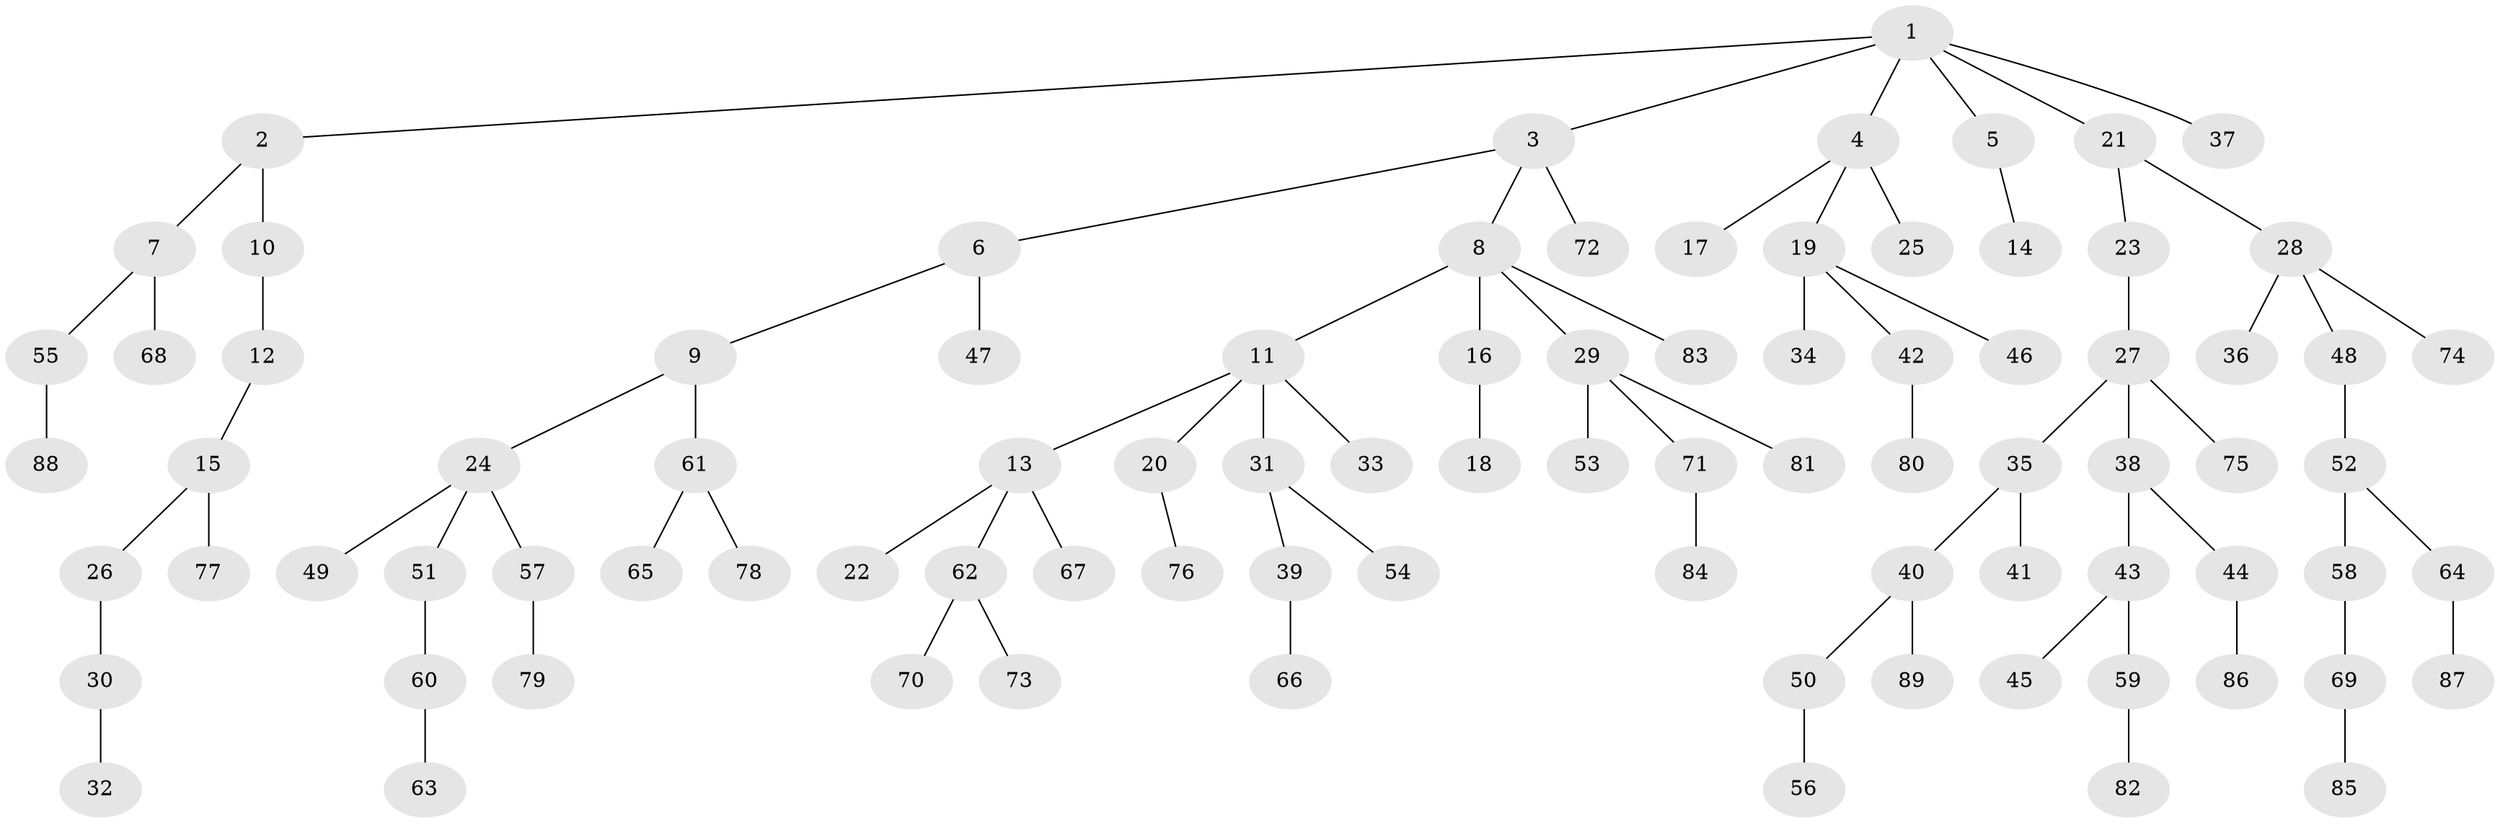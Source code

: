 // Generated by graph-tools (version 1.1) at 2025/50/03/09/25 03:50:23]
// undirected, 89 vertices, 88 edges
graph export_dot {
graph [start="1"]
  node [color=gray90,style=filled];
  1;
  2;
  3;
  4;
  5;
  6;
  7;
  8;
  9;
  10;
  11;
  12;
  13;
  14;
  15;
  16;
  17;
  18;
  19;
  20;
  21;
  22;
  23;
  24;
  25;
  26;
  27;
  28;
  29;
  30;
  31;
  32;
  33;
  34;
  35;
  36;
  37;
  38;
  39;
  40;
  41;
  42;
  43;
  44;
  45;
  46;
  47;
  48;
  49;
  50;
  51;
  52;
  53;
  54;
  55;
  56;
  57;
  58;
  59;
  60;
  61;
  62;
  63;
  64;
  65;
  66;
  67;
  68;
  69;
  70;
  71;
  72;
  73;
  74;
  75;
  76;
  77;
  78;
  79;
  80;
  81;
  82;
  83;
  84;
  85;
  86;
  87;
  88;
  89;
  1 -- 2;
  1 -- 3;
  1 -- 4;
  1 -- 5;
  1 -- 21;
  1 -- 37;
  2 -- 7;
  2 -- 10;
  3 -- 6;
  3 -- 8;
  3 -- 72;
  4 -- 17;
  4 -- 19;
  4 -- 25;
  5 -- 14;
  6 -- 9;
  6 -- 47;
  7 -- 55;
  7 -- 68;
  8 -- 11;
  8 -- 16;
  8 -- 29;
  8 -- 83;
  9 -- 24;
  9 -- 61;
  10 -- 12;
  11 -- 13;
  11 -- 20;
  11 -- 31;
  11 -- 33;
  12 -- 15;
  13 -- 22;
  13 -- 62;
  13 -- 67;
  15 -- 26;
  15 -- 77;
  16 -- 18;
  19 -- 34;
  19 -- 42;
  19 -- 46;
  20 -- 76;
  21 -- 23;
  21 -- 28;
  23 -- 27;
  24 -- 49;
  24 -- 51;
  24 -- 57;
  26 -- 30;
  27 -- 35;
  27 -- 38;
  27 -- 75;
  28 -- 36;
  28 -- 48;
  28 -- 74;
  29 -- 53;
  29 -- 71;
  29 -- 81;
  30 -- 32;
  31 -- 39;
  31 -- 54;
  35 -- 40;
  35 -- 41;
  38 -- 43;
  38 -- 44;
  39 -- 66;
  40 -- 50;
  40 -- 89;
  42 -- 80;
  43 -- 45;
  43 -- 59;
  44 -- 86;
  48 -- 52;
  50 -- 56;
  51 -- 60;
  52 -- 58;
  52 -- 64;
  55 -- 88;
  57 -- 79;
  58 -- 69;
  59 -- 82;
  60 -- 63;
  61 -- 65;
  61 -- 78;
  62 -- 70;
  62 -- 73;
  64 -- 87;
  69 -- 85;
  71 -- 84;
}
